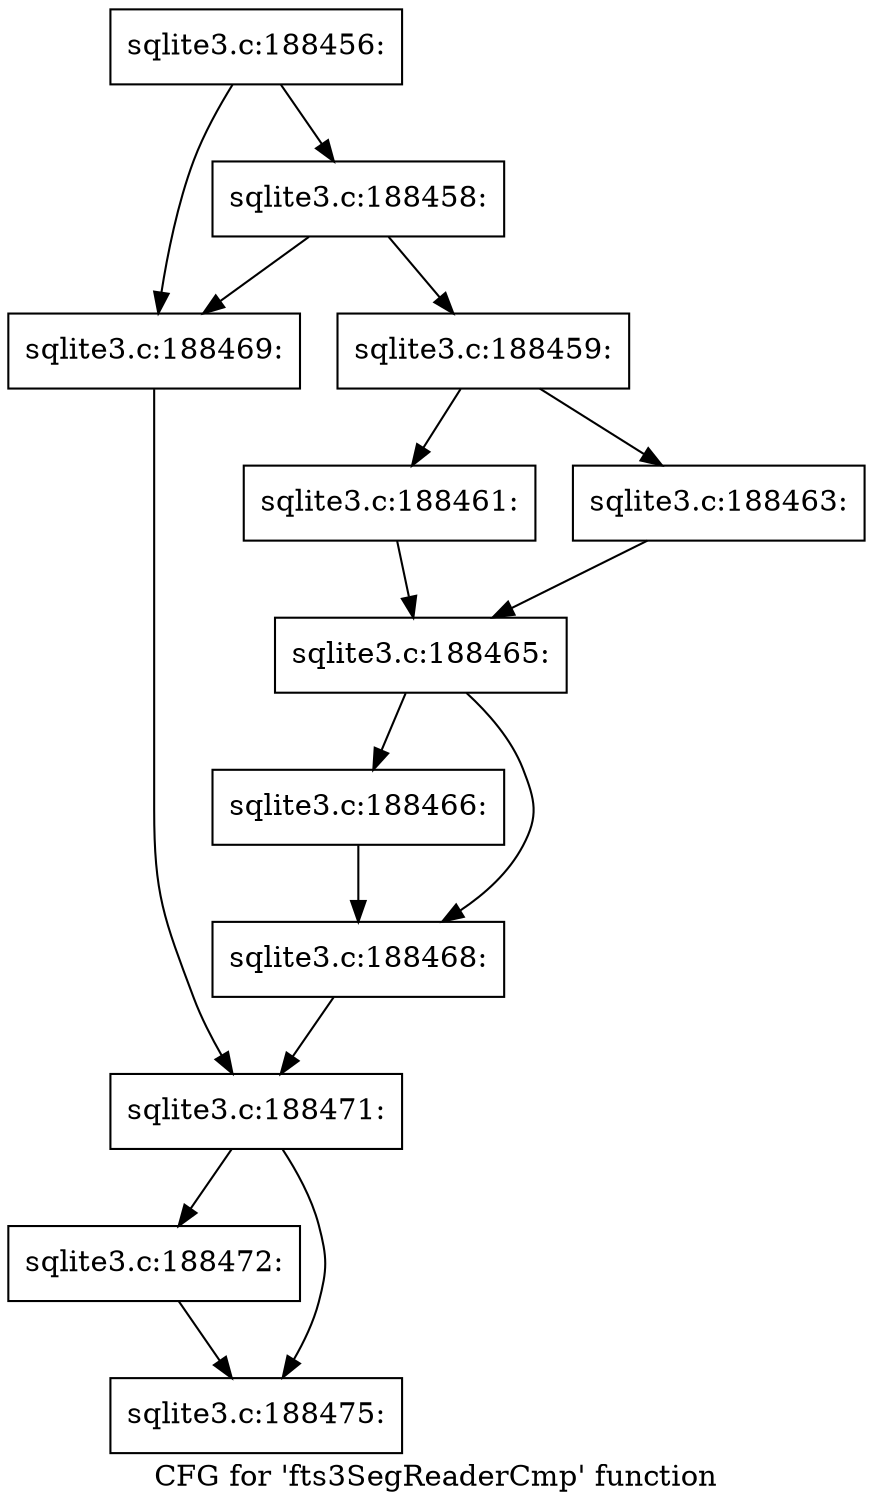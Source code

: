 digraph "CFG for 'fts3SegReaderCmp' function" {
	label="CFG for 'fts3SegReaderCmp' function";

	Node0x55c0fabb6cd0 [shape=record,label="{sqlite3.c:188456:}"];
	Node0x55c0fabb6cd0 -> Node0x55c0fabbc810;
	Node0x55c0fabb6cd0 -> Node0x55c0fabbc7c0;
	Node0x55c0fabbc810 [shape=record,label="{sqlite3.c:188458:}"];
	Node0x55c0fabbc810 -> Node0x55c0fabbc720;
	Node0x55c0fabbc810 -> Node0x55c0fabbc7c0;
	Node0x55c0fabbc720 [shape=record,label="{sqlite3.c:188459:}"];
	Node0x55c0fabbc720 -> Node0x55c0fabbd780;
	Node0x55c0fabbc720 -> Node0x55c0fabbd820;
	Node0x55c0fabbd780 [shape=record,label="{sqlite3.c:188461:}"];
	Node0x55c0fabbd780 -> Node0x55c0fabbd7d0;
	Node0x55c0fabbd820 [shape=record,label="{sqlite3.c:188463:}"];
	Node0x55c0fabbd820 -> Node0x55c0fabbd7d0;
	Node0x55c0fabbd7d0 [shape=record,label="{sqlite3.c:188465:}"];
	Node0x55c0fabbd7d0 -> Node0x55c0fabbeee0;
	Node0x55c0fabbd7d0 -> Node0x55c0fabbef30;
	Node0x55c0fabbeee0 [shape=record,label="{sqlite3.c:188466:}"];
	Node0x55c0fabbeee0 -> Node0x55c0fabbef30;
	Node0x55c0fabbef30 [shape=record,label="{sqlite3.c:188468:}"];
	Node0x55c0fabbef30 -> Node0x55c0fabbc770;
	Node0x55c0fabbc7c0 [shape=record,label="{sqlite3.c:188469:}"];
	Node0x55c0fabbc7c0 -> Node0x55c0fabbc770;
	Node0x55c0fabbc770 [shape=record,label="{sqlite3.c:188471:}"];
	Node0x55c0fabbc770 -> Node0x55c0fabc0070;
	Node0x55c0fabbc770 -> Node0x55c0fabc00c0;
	Node0x55c0fabc0070 [shape=record,label="{sqlite3.c:188472:}"];
	Node0x55c0fabc0070 -> Node0x55c0fabc00c0;
	Node0x55c0fabc00c0 [shape=record,label="{sqlite3.c:188475:}"];
}
